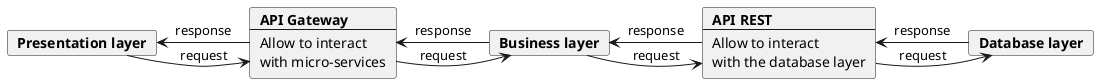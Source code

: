 @startuml
card view [
    <b>Presentation layer
]
card bus [
    <b>Business layer
]
card db [
    <b>Database layer
]
card api [
    <b>API Gateway
    ---
    Allow to interact
    with micro-services
]
card rest [
    <b>API REST
    ---
    Allow to interact
    with the database layer
]
view -> api: request
api --> view: response
api -> bus: request
bus --> api: response
bus -> rest: request
rest -> db: request
db --> rest: response
rest --> bus: response

@enduml